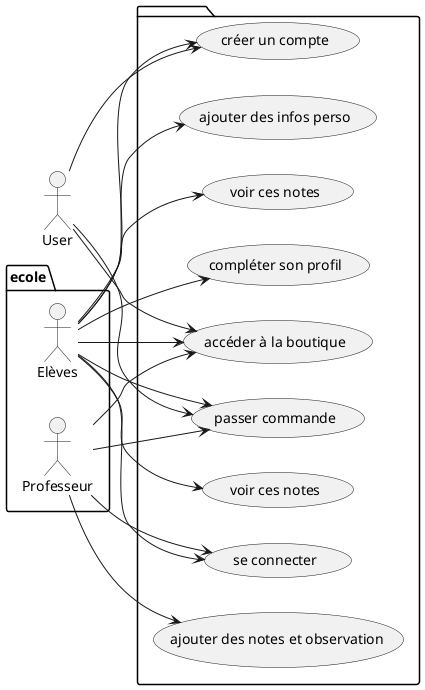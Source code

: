 @startuml
left to right direction
actor User as u 
package ecole {
    actor Elèves as e 
    actor Professeur as p   
}

package {
    usecase "créer un compte" as UC1
    usecase "se connecter" as UC2
    usecase "voir ces notes" as UC3
    usecase "ajouter des infos perso" as UC4
    usecase "ajouter des notes et observation" as UC5
    usecase "voir ces notes" as UC6
    usecase "compléter son profil" as UC7
    usecase "accéder à la boutique" as UC8
    usecase "passer commande" as UC9
}

u --> UC1
u --> UC8
u --> UC9

e --> UC1
e --> UC2
e --> UC3
e --> UC4
e --> UC6
e --> UC7
e --> UC8
e --> UC9

p --> UC2
p --> UC5
p --> UC8
p --> UC9
@enduml